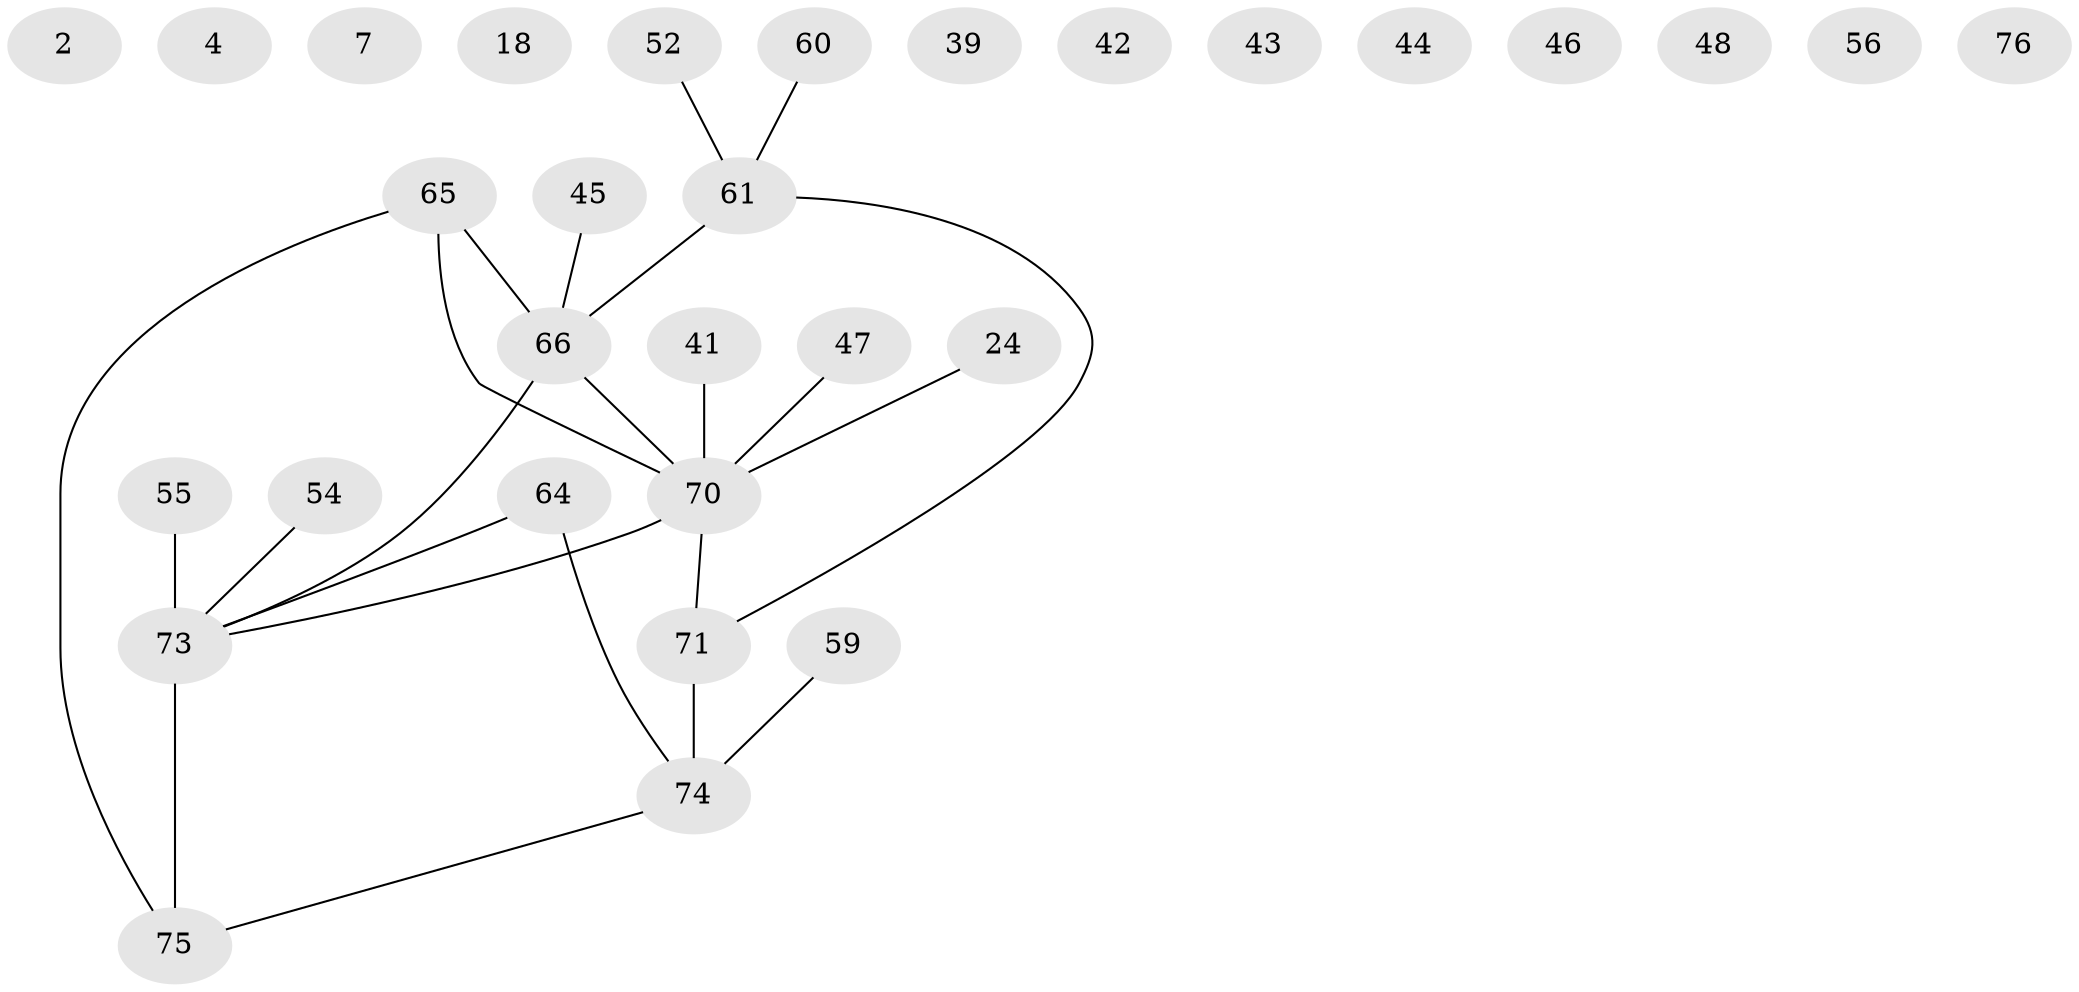 // original degree distribution, {3: 0.2631578947368421, 0: 0.14473684210526316, 1: 0.23684210526315788, 4: 0.10526315789473684, 2: 0.18421052631578946, 5: 0.05263157894736842, 6: 0.013157894736842105}
// Generated by graph-tools (version 1.1) at 2025/43/03/04/25 21:43:19]
// undirected, 30 vertices, 23 edges
graph export_dot {
graph [start="1"]
  node [color=gray90,style=filled];
  2;
  4;
  7;
  18;
  24;
  39;
  41;
  42;
  43;
  44;
  45;
  46;
  47;
  48 [super="+21+28"];
  52;
  54;
  55 [super="+1+25"];
  56;
  59;
  60;
  61 [super="+51"];
  64 [super="+20+9+15"];
  65 [super="+17+40"];
  66 [super="+5+38+62"];
  70 [super="+35+58+63+68"];
  71 [super="+69"];
  73 [super="+34+72"];
  74;
  75;
  76;
  24 -- 70;
  41 -- 70;
  45 -- 66;
  47 -- 70;
  52 -- 61;
  54 -- 73;
  55 -- 73 [weight=6];
  59 -- 74;
  60 -- 61;
  61 -- 71;
  61 -- 66 [weight=2];
  64 -- 74;
  64 -- 73;
  65 -- 75;
  65 -- 66 [weight=3];
  65 -- 70 [weight=4];
  66 -- 73;
  66 -- 70;
  70 -- 73 [weight=2];
  70 -- 71;
  71 -- 74 [weight=2];
  73 -- 75;
  74 -- 75;
}
